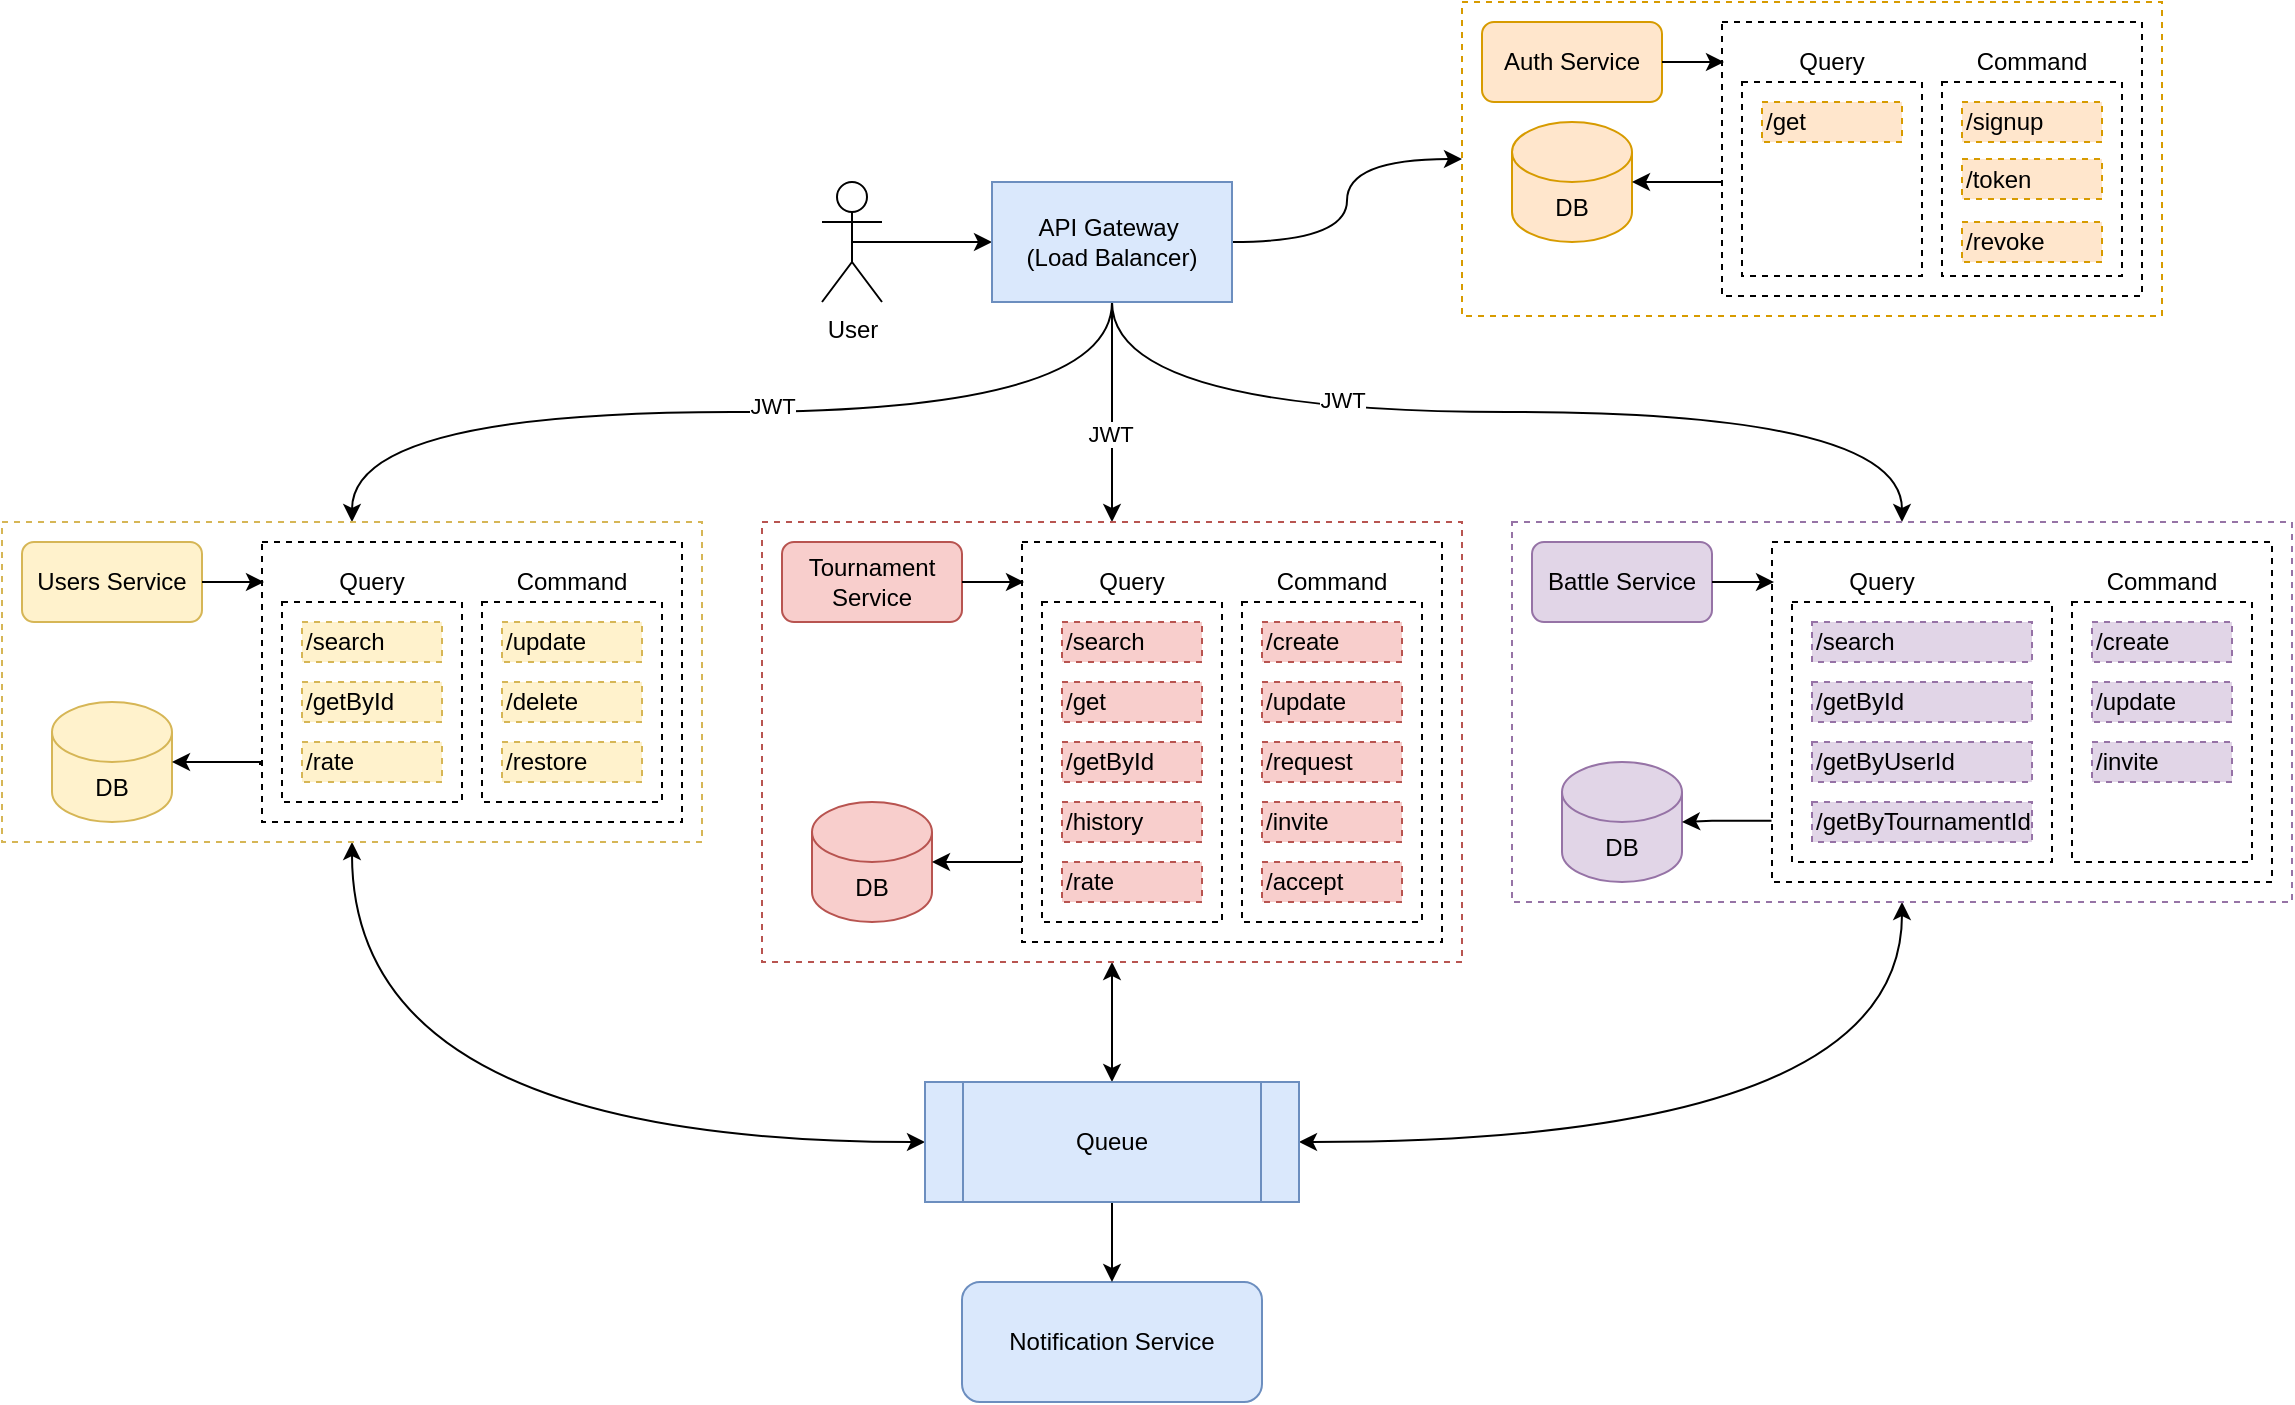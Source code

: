 <mxfile version="24.0.7" type="device">
  <diagram name="Страница — 1" id="eMy5EhpxksGtwreYyS7F">
    <mxGraphModel dx="1578" dy="1054" grid="1" gridSize="10" guides="1" tooltips="1" connect="1" arrows="1" fold="1" page="1" pageScale="1" pageWidth="1169" pageHeight="827" math="0" shadow="0">
      <root>
        <mxCell id="0" />
        <mxCell id="1" parent="0" />
        <mxCell id="DKjsfhn1YJcKPcQh3wXO-19" value="" style="rounded=0;whiteSpace=wrap;html=1;dashed=1;fillColor=default;strokeColor=#d79b00;" vertex="1" parent="1">
          <mxGeometry x="742" y="63" width="350" height="157" as="geometry" />
        </mxCell>
        <mxCell id="DKjsfhn1YJcKPcQh3wXO-3" style="edgeStyle=orthogonalEdgeStyle;rounded=0;orthogonalLoop=1;jettySize=auto;html=1;exitX=0.5;exitY=0.5;exitDx=0;exitDy=0;exitPerimeter=0;entryX=0;entryY=0.5;entryDx=0;entryDy=0;" edge="1" parent="1" source="DKjsfhn1YJcKPcQh3wXO-1" target="DKjsfhn1YJcKPcQh3wXO-2">
          <mxGeometry relative="1" as="geometry" />
        </mxCell>
        <mxCell id="DKjsfhn1YJcKPcQh3wXO-1" value="User" style="shape=umlActor;verticalLabelPosition=bottom;verticalAlign=top;html=1;outlineConnect=0;" vertex="1" parent="1">
          <mxGeometry x="422" y="153" width="30" height="60" as="geometry" />
        </mxCell>
        <mxCell id="DKjsfhn1YJcKPcQh3wXO-54" style="edgeStyle=orthogonalEdgeStyle;rounded=0;orthogonalLoop=1;jettySize=auto;html=1;curved=1;entryX=0;entryY=0.5;entryDx=0;entryDy=0;" edge="1" parent="1" source="DKjsfhn1YJcKPcQh3wXO-2" target="DKjsfhn1YJcKPcQh3wXO-19">
          <mxGeometry relative="1" as="geometry" />
        </mxCell>
        <mxCell id="DKjsfhn1YJcKPcQh3wXO-86" style="edgeStyle=orthogonalEdgeStyle;rounded=0;orthogonalLoop=1;jettySize=auto;html=1;exitX=0.5;exitY=1;exitDx=0;exitDy=0;entryX=0.5;entryY=0;entryDx=0;entryDy=0;" edge="1" parent="1" source="DKjsfhn1YJcKPcQh3wXO-2" target="DKjsfhn1YJcKPcQh3wXO-33">
          <mxGeometry relative="1" as="geometry" />
        </mxCell>
        <mxCell id="DKjsfhn1YJcKPcQh3wXO-100" value="JWT" style="edgeLabel;html=1;align=center;verticalAlign=middle;resizable=0;points=[];" vertex="1" connectable="0" parent="DKjsfhn1YJcKPcQh3wXO-86">
          <mxGeometry x="0.193" y="-1" relative="1" as="geometry">
            <mxPoint as="offset" />
          </mxGeometry>
        </mxCell>
        <mxCell id="DKjsfhn1YJcKPcQh3wXO-87" style="edgeStyle=orthogonalEdgeStyle;rounded=0;orthogonalLoop=1;jettySize=auto;html=1;exitX=0.5;exitY=1;exitDx=0;exitDy=0;entryX=0.5;entryY=0;entryDx=0;entryDy=0;curved=1;" edge="1" parent="1" source="DKjsfhn1YJcKPcQh3wXO-2" target="DKjsfhn1YJcKPcQh3wXO-44">
          <mxGeometry relative="1" as="geometry" />
        </mxCell>
        <mxCell id="DKjsfhn1YJcKPcQh3wXO-98" value="JWT" style="edgeLabel;html=1;align=center;verticalAlign=middle;resizable=0;points=[];" vertex="1" connectable="0" parent="DKjsfhn1YJcKPcQh3wXO-87">
          <mxGeometry x="-0.082" y="-3" relative="1" as="geometry">
            <mxPoint as="offset" />
          </mxGeometry>
        </mxCell>
        <mxCell id="DKjsfhn1YJcKPcQh3wXO-88" style="edgeStyle=orthogonalEdgeStyle;rounded=0;orthogonalLoop=1;jettySize=auto;html=1;exitX=0.5;exitY=1;exitDx=0;exitDy=0;entryX=0.5;entryY=0;entryDx=0;entryDy=0;curved=1;" edge="1" parent="1" source="DKjsfhn1YJcKPcQh3wXO-2" target="DKjsfhn1YJcKPcQh3wXO-23">
          <mxGeometry relative="1" as="geometry" />
        </mxCell>
        <mxCell id="DKjsfhn1YJcKPcQh3wXO-99" value="JWT" style="edgeLabel;html=1;align=center;verticalAlign=middle;resizable=0;points=[];" vertex="1" connectable="0" parent="DKjsfhn1YJcKPcQh3wXO-88">
          <mxGeometry x="-0.329" y="6" relative="1" as="geometry">
            <mxPoint as="offset" />
          </mxGeometry>
        </mxCell>
        <mxCell id="DKjsfhn1YJcKPcQh3wXO-2" value="API Gateway&amp;nbsp;&lt;div&gt;(Load Balancer&lt;span style=&quot;background-color: initial;&quot;&gt;)&lt;/span&gt;&lt;/div&gt;" style="rounded=0;whiteSpace=wrap;html=1;fillColor=#dae8fc;strokeColor=#6c8ebf;" vertex="1" parent="1">
          <mxGeometry x="507" y="153" width="120" height="60" as="geometry" />
        </mxCell>
        <mxCell id="DKjsfhn1YJcKPcQh3wXO-6" value="Notification Service" style="rounded=1;whiteSpace=wrap;html=1;fillColor=#dae8fc;strokeColor=#6c8ebf;" vertex="1" parent="1">
          <mxGeometry x="492" y="703" width="150" height="60" as="geometry" />
        </mxCell>
        <mxCell id="DKjsfhn1YJcKPcQh3wXO-9" value="" style="rounded=0;whiteSpace=wrap;html=1;dashed=1;" vertex="1" parent="1">
          <mxGeometry x="872" y="73" width="210" height="137" as="geometry" />
        </mxCell>
        <mxCell id="DKjsfhn1YJcKPcQh3wXO-4" value="Au&lt;span style=&quot;background-color: initial;&quot;&gt;th Service&lt;/span&gt;" style="rounded=1;whiteSpace=wrap;html=1;fillColor=#ffe6cc;strokeColor=#d79b00;" vertex="1" parent="1">
          <mxGeometry x="752" y="73" width="90" height="40" as="geometry" />
        </mxCell>
        <mxCell id="DKjsfhn1YJcKPcQh3wXO-10" value="" style="rounded=0;whiteSpace=wrap;html=1;dashed=1;shadow=0;glass=0;" vertex="1" parent="1">
          <mxGeometry x="982" y="103" width="90" height="97" as="geometry" />
        </mxCell>
        <mxCell id="DKjsfhn1YJcKPcQh3wXO-11" value="" style="rounded=0;whiteSpace=wrap;html=1;dashed=1;shadow=0;glass=0;" vertex="1" parent="1">
          <mxGeometry x="882" y="103" width="90" height="97" as="geometry" />
        </mxCell>
        <mxCell id="DKjsfhn1YJcKPcQh3wXO-13" value="Query" style="text;html=1;align=center;verticalAlign=middle;whiteSpace=wrap;rounded=0;" vertex="1" parent="1">
          <mxGeometry x="907" y="83" width="40" height="20" as="geometry" />
        </mxCell>
        <mxCell id="DKjsfhn1YJcKPcQh3wXO-14" value="Command" style="text;html=1;align=center;verticalAlign=middle;whiteSpace=wrap;rounded=0;" vertex="1" parent="1">
          <mxGeometry x="1007" y="83" width="40" height="20" as="geometry" />
        </mxCell>
        <mxCell id="DKjsfhn1YJcKPcQh3wXO-20" value="DB" style="shape=cylinder3;whiteSpace=wrap;html=1;boundedLbl=1;backgroundOutline=1;size=15;fillColor=#ffe6cc;strokeColor=#d79b00;" vertex="1" parent="1">
          <mxGeometry x="767" y="123" width="60" height="60" as="geometry" />
        </mxCell>
        <mxCell id="DKjsfhn1YJcKPcQh3wXO-21" style="edgeStyle=orthogonalEdgeStyle;rounded=0;orthogonalLoop=1;jettySize=auto;html=1;exitX=1;exitY=0.5;exitDx=0;exitDy=0;" edge="1" parent="1" source="DKjsfhn1YJcKPcQh3wXO-4">
          <mxGeometry relative="1" as="geometry">
            <mxPoint x="873" y="93" as="targetPoint" />
            <Array as="points">
              <mxPoint x="852" y="93" />
              <mxPoint x="852" y="93" />
            </Array>
          </mxGeometry>
        </mxCell>
        <mxCell id="DKjsfhn1YJcKPcQh3wXO-22" style="edgeStyle=orthogonalEdgeStyle;rounded=0;orthogonalLoop=1;jettySize=auto;html=1;entryX=1;entryY=0.5;entryDx=0;entryDy=0;entryPerimeter=0;" edge="1" parent="1" target="DKjsfhn1YJcKPcQh3wXO-20">
          <mxGeometry relative="1" as="geometry">
            <mxPoint x="872" y="153" as="sourcePoint" />
            <mxPoint x="883" y="103" as="targetPoint" />
            <Array as="points">
              <mxPoint x="872" y="153" />
            </Array>
          </mxGeometry>
        </mxCell>
        <mxCell id="DKjsfhn1YJcKPcQh3wXO-96" style="edgeStyle=orthogonalEdgeStyle;rounded=0;orthogonalLoop=1;jettySize=auto;html=1;entryX=1;entryY=0.5;entryDx=0;entryDy=0;curved=1;exitX=0.5;exitY=1;exitDx=0;exitDy=0;targetPerimeterSpacing=1;sourcePerimeterSpacing=1;startArrow=classic;startFill=1;" edge="1" parent="1" source="DKjsfhn1YJcKPcQh3wXO-23" target="DKjsfhn1YJcKPcQh3wXO-92">
          <mxGeometry relative="1" as="geometry" />
        </mxCell>
        <mxCell id="DKjsfhn1YJcKPcQh3wXO-23" value="" style="rounded=0;whiteSpace=wrap;html=1;dashed=1;fillColor=default;strokeColor=#9673a6;" vertex="1" parent="1">
          <mxGeometry x="767" y="323" width="390" height="190" as="geometry" />
        </mxCell>
        <mxCell id="DKjsfhn1YJcKPcQh3wXO-24" value="" style="rounded=0;whiteSpace=wrap;html=1;dashed=1;" vertex="1" parent="1">
          <mxGeometry x="897" y="333" width="250" height="170" as="geometry" />
        </mxCell>
        <mxCell id="DKjsfhn1YJcKPcQh3wXO-25" value="Battle Service" style="rounded=1;whiteSpace=wrap;html=1;fillColor=#e1d5e7;strokeColor=#9673a6;" vertex="1" parent="1">
          <mxGeometry x="777" y="333" width="90" height="40" as="geometry" />
        </mxCell>
        <mxCell id="DKjsfhn1YJcKPcQh3wXO-26" value="" style="rounded=0;whiteSpace=wrap;html=1;dashed=1;shadow=0;glass=0;" vertex="1" parent="1">
          <mxGeometry x="1047" y="363" width="90" height="130" as="geometry" />
        </mxCell>
        <mxCell id="DKjsfhn1YJcKPcQh3wXO-27" value="" style="rounded=0;whiteSpace=wrap;html=1;dashed=1;shadow=0;glass=0;" vertex="1" parent="1">
          <mxGeometry x="907" y="363" width="130" height="130" as="geometry" />
        </mxCell>
        <mxCell id="DKjsfhn1YJcKPcQh3wXO-28" value="Query" style="text;html=1;align=center;verticalAlign=middle;whiteSpace=wrap;rounded=0;" vertex="1" parent="1">
          <mxGeometry x="932" y="343" width="40" height="20" as="geometry" />
        </mxCell>
        <mxCell id="DKjsfhn1YJcKPcQh3wXO-29" value="Command" style="text;html=1;align=center;verticalAlign=middle;whiteSpace=wrap;rounded=0;" vertex="1" parent="1">
          <mxGeometry x="1072" y="343" width="40" height="20" as="geometry" />
        </mxCell>
        <mxCell id="DKjsfhn1YJcKPcQh3wXO-30" value="DB" style="shape=cylinder3;whiteSpace=wrap;html=1;boundedLbl=1;backgroundOutline=1;size=15;fillColor=#e1d5e7;strokeColor=#9673a6;" vertex="1" parent="1">
          <mxGeometry x="792" y="443" width="60" height="60" as="geometry" />
        </mxCell>
        <mxCell id="DKjsfhn1YJcKPcQh3wXO-31" style="edgeStyle=orthogonalEdgeStyle;rounded=0;orthogonalLoop=1;jettySize=auto;html=1;exitX=1;exitY=0.5;exitDx=0;exitDy=0;entryX=0.004;entryY=0.118;entryDx=0;entryDy=0;entryPerimeter=0;" edge="1" parent="1" source="DKjsfhn1YJcKPcQh3wXO-25" target="DKjsfhn1YJcKPcQh3wXO-24">
          <mxGeometry relative="1" as="geometry">
            <Array as="points">
              <mxPoint x="877" y="353" />
              <mxPoint x="877" y="353" />
            </Array>
          </mxGeometry>
        </mxCell>
        <mxCell id="DKjsfhn1YJcKPcQh3wXO-32" style="edgeStyle=orthogonalEdgeStyle;rounded=0;orthogonalLoop=1;jettySize=auto;html=1;entryX=1;entryY=0.5;entryDx=0;entryDy=0;entryPerimeter=0;exitX=-0.001;exitY=0.82;exitDx=0;exitDy=0;exitPerimeter=0;" edge="1" parent="1" source="DKjsfhn1YJcKPcQh3wXO-24" target="DKjsfhn1YJcKPcQh3wXO-30">
          <mxGeometry relative="1" as="geometry">
            <mxPoint x="877" y="363" as="sourcePoint" />
            <mxPoint x="908" y="363" as="targetPoint" />
            <Array as="points">
              <mxPoint x="867" y="472" />
            </Array>
          </mxGeometry>
        </mxCell>
        <mxCell id="DKjsfhn1YJcKPcQh3wXO-95" style="edgeStyle=orthogonalEdgeStyle;rounded=0;orthogonalLoop=1;jettySize=auto;html=1;entryX=0.5;entryY=0;entryDx=0;entryDy=0;startArrow=classic;startFill=1;" edge="1" parent="1" source="DKjsfhn1YJcKPcQh3wXO-33" target="DKjsfhn1YJcKPcQh3wXO-92">
          <mxGeometry relative="1" as="geometry" />
        </mxCell>
        <mxCell id="DKjsfhn1YJcKPcQh3wXO-33" value="" style="rounded=0;whiteSpace=wrap;html=1;dashed=1;fillColor=default;strokeColor=#b85450;" vertex="1" parent="1">
          <mxGeometry x="392" y="323" width="350" height="220" as="geometry" />
        </mxCell>
        <mxCell id="DKjsfhn1YJcKPcQh3wXO-34" value="" style="rounded=0;whiteSpace=wrap;html=1;dashed=1;" vertex="1" parent="1">
          <mxGeometry x="522" y="333" width="210" height="200" as="geometry" />
        </mxCell>
        <mxCell id="DKjsfhn1YJcKPcQh3wXO-35" value="Tournament Service" style="rounded=1;whiteSpace=wrap;html=1;fillColor=#f8cecc;strokeColor=#b85450;" vertex="1" parent="1">
          <mxGeometry x="402" y="333" width="90" height="40" as="geometry" />
        </mxCell>
        <mxCell id="DKjsfhn1YJcKPcQh3wXO-36" value="" style="rounded=0;whiteSpace=wrap;html=1;dashed=1;shadow=0;glass=0;" vertex="1" parent="1">
          <mxGeometry x="632" y="363" width="90" height="160" as="geometry" />
        </mxCell>
        <mxCell id="DKjsfhn1YJcKPcQh3wXO-37" value="" style="rounded=0;whiteSpace=wrap;html=1;dashed=1;shadow=0;glass=0;" vertex="1" parent="1">
          <mxGeometry x="532" y="363" width="90" height="160" as="geometry" />
        </mxCell>
        <mxCell id="DKjsfhn1YJcKPcQh3wXO-38" value="Query" style="text;html=1;align=center;verticalAlign=middle;whiteSpace=wrap;rounded=0;" vertex="1" parent="1">
          <mxGeometry x="557" y="343" width="40" height="20" as="geometry" />
        </mxCell>
        <mxCell id="DKjsfhn1YJcKPcQh3wXO-39" value="Command" style="text;html=1;align=center;verticalAlign=middle;whiteSpace=wrap;rounded=0;" vertex="1" parent="1">
          <mxGeometry x="657" y="343" width="40" height="20" as="geometry" />
        </mxCell>
        <mxCell id="DKjsfhn1YJcKPcQh3wXO-40" value="DB" style="shape=cylinder3;whiteSpace=wrap;html=1;boundedLbl=1;backgroundOutline=1;size=15;fillColor=#f8cecc;strokeColor=#b85450;" vertex="1" parent="1">
          <mxGeometry x="417" y="463" width="60" height="60" as="geometry" />
        </mxCell>
        <mxCell id="DKjsfhn1YJcKPcQh3wXO-41" style="edgeStyle=orthogonalEdgeStyle;rounded=0;orthogonalLoop=1;jettySize=auto;html=1;exitX=1;exitY=0.5;exitDx=0;exitDy=0;" edge="1" parent="1" source="DKjsfhn1YJcKPcQh3wXO-35">
          <mxGeometry relative="1" as="geometry">
            <Array as="points">
              <mxPoint x="502" y="353" />
              <mxPoint x="502" y="353" />
            </Array>
            <mxPoint x="523" y="353" as="targetPoint" />
          </mxGeometry>
        </mxCell>
        <mxCell id="DKjsfhn1YJcKPcQh3wXO-42" style="edgeStyle=orthogonalEdgeStyle;rounded=0;orthogonalLoop=1;jettySize=auto;html=1;entryX=1;entryY=0.5;entryDx=0;entryDy=0;entryPerimeter=0;" edge="1" parent="1" target="DKjsfhn1YJcKPcQh3wXO-40">
          <mxGeometry relative="1" as="geometry">
            <mxPoint x="522" y="493" as="sourcePoint" />
            <mxPoint x="533" y="363" as="targetPoint" />
            <Array as="points">
              <mxPoint x="522" y="493" />
            </Array>
          </mxGeometry>
        </mxCell>
        <mxCell id="DKjsfhn1YJcKPcQh3wXO-101" style="edgeStyle=orthogonalEdgeStyle;rounded=0;orthogonalLoop=1;jettySize=auto;html=1;entryX=0;entryY=0.5;entryDx=0;entryDy=0;curved=1;exitX=0.5;exitY=1;exitDx=0;exitDy=0;startArrow=classic;startFill=1;" edge="1" parent="1" source="DKjsfhn1YJcKPcQh3wXO-44" target="DKjsfhn1YJcKPcQh3wXO-92">
          <mxGeometry relative="1" as="geometry" />
        </mxCell>
        <mxCell id="DKjsfhn1YJcKPcQh3wXO-44" value="" style="rounded=0;whiteSpace=wrap;html=1;dashed=1;fillColor=default;strokeColor=#d6b656;" vertex="1" parent="1">
          <mxGeometry x="12" y="323" width="350" height="160" as="geometry" />
        </mxCell>
        <mxCell id="DKjsfhn1YJcKPcQh3wXO-45" value="" style="rounded=0;whiteSpace=wrap;html=1;dashed=1;" vertex="1" parent="1">
          <mxGeometry x="142" y="333" width="210" height="140" as="geometry" />
        </mxCell>
        <mxCell id="DKjsfhn1YJcKPcQh3wXO-46" value="Users Service" style="rounded=1;whiteSpace=wrap;html=1;fillColor=#fff2cc;strokeColor=#d6b656;" vertex="1" parent="1">
          <mxGeometry x="22" y="333" width="90" height="40" as="geometry" />
        </mxCell>
        <mxCell id="DKjsfhn1YJcKPcQh3wXO-47" value="" style="rounded=0;whiteSpace=wrap;html=1;dashed=1;shadow=0;glass=0;" vertex="1" parent="1">
          <mxGeometry x="252" y="363" width="90" height="100" as="geometry" />
        </mxCell>
        <mxCell id="DKjsfhn1YJcKPcQh3wXO-48" value="" style="rounded=0;whiteSpace=wrap;html=1;dashed=1;shadow=0;glass=0;" vertex="1" parent="1">
          <mxGeometry x="152" y="363" width="90" height="100" as="geometry" />
        </mxCell>
        <mxCell id="DKjsfhn1YJcKPcQh3wXO-49" value="Query" style="text;html=1;align=center;verticalAlign=middle;whiteSpace=wrap;rounded=0;" vertex="1" parent="1">
          <mxGeometry x="177" y="343" width="40" height="20" as="geometry" />
        </mxCell>
        <mxCell id="DKjsfhn1YJcKPcQh3wXO-50" value="Command" style="text;html=1;align=center;verticalAlign=middle;whiteSpace=wrap;rounded=0;" vertex="1" parent="1">
          <mxGeometry x="277" y="343" width="40" height="20" as="geometry" />
        </mxCell>
        <mxCell id="DKjsfhn1YJcKPcQh3wXO-51" value="DB" style="shape=cylinder3;whiteSpace=wrap;html=1;boundedLbl=1;backgroundOutline=1;size=15;fillColor=#fff2cc;strokeColor=#d6b656;" vertex="1" parent="1">
          <mxGeometry x="37" y="413" width="60" height="60" as="geometry" />
        </mxCell>
        <mxCell id="DKjsfhn1YJcKPcQh3wXO-52" style="edgeStyle=orthogonalEdgeStyle;rounded=0;orthogonalLoop=1;jettySize=auto;html=1;exitX=1;exitY=0.5;exitDx=0;exitDy=0;" edge="1" parent="1" source="DKjsfhn1YJcKPcQh3wXO-46">
          <mxGeometry relative="1" as="geometry">
            <Array as="points">
              <mxPoint x="122" y="353" />
              <mxPoint x="122" y="353" />
            </Array>
            <mxPoint x="143" y="353" as="targetPoint" />
          </mxGeometry>
        </mxCell>
        <mxCell id="DKjsfhn1YJcKPcQh3wXO-53" style="edgeStyle=orthogonalEdgeStyle;rounded=0;orthogonalLoop=1;jettySize=auto;html=1;entryX=1;entryY=0.5;entryDx=0;entryDy=0;entryPerimeter=0;" edge="1" parent="1" target="DKjsfhn1YJcKPcQh3wXO-51">
          <mxGeometry relative="1" as="geometry">
            <mxPoint x="142" y="443" as="sourcePoint" />
            <mxPoint x="153" y="363" as="targetPoint" />
            <Array as="points">
              <mxPoint x="141" y="444" />
              <mxPoint x="141" y="443" />
            </Array>
          </mxGeometry>
        </mxCell>
        <mxCell id="DKjsfhn1YJcKPcQh3wXO-59" value="/search" style="rounded=0;whiteSpace=wrap;html=1;dashed=1;shadow=0;glass=0;align=left;fillColor=#fff2cc;strokeColor=#d6b656;" vertex="1" parent="1">
          <mxGeometry x="162" y="373" width="70" height="20" as="geometry" />
        </mxCell>
        <mxCell id="DKjsfhn1YJcKPcQh3wXO-60" value="/getById" style="rounded=0;whiteSpace=wrap;html=1;dashed=1;shadow=0;glass=0;align=left;fillColor=#fff2cc;strokeColor=#d6b656;" vertex="1" parent="1">
          <mxGeometry x="162" y="403" width="70" height="20" as="geometry" />
        </mxCell>
        <mxCell id="DKjsfhn1YJcKPcQh3wXO-61" value="/update" style="rounded=0;whiteSpace=wrap;html=1;dashed=1;shadow=0;glass=0;align=left;fillColor=#fff2cc;strokeColor=#d6b656;" vertex="1" parent="1">
          <mxGeometry x="262" y="373" width="70" height="20" as="geometry" />
        </mxCell>
        <mxCell id="DKjsfhn1YJcKPcQh3wXO-62" value="/delete" style="rounded=0;whiteSpace=wrap;html=1;dashed=1;shadow=0;glass=0;align=left;fillColor=#fff2cc;strokeColor=#d6b656;" vertex="1" parent="1">
          <mxGeometry x="262" y="403" width="70" height="20" as="geometry" />
        </mxCell>
        <mxCell id="DKjsfhn1YJcKPcQh3wXO-63" value="/token" style="rounded=0;whiteSpace=wrap;html=1;dashed=1;shadow=0;glass=0;align=left;fillColor=#ffe6cc;strokeColor=#d79b00;" vertex="1" parent="1">
          <mxGeometry x="992" y="141.5" width="70" height="20" as="geometry" />
        </mxCell>
        <mxCell id="DKjsfhn1YJcKPcQh3wXO-64" value="/get" style="rounded=0;whiteSpace=wrap;html=1;dashed=1;shadow=0;glass=0;align=left;fillColor=#ffe6cc;strokeColor=#d79b00;" vertex="1" parent="1">
          <mxGeometry x="892" y="113" width="70" height="20" as="geometry" />
        </mxCell>
        <mxCell id="DKjsfhn1YJcKPcQh3wXO-65" value="/revoke" style="rounded=0;whiteSpace=wrap;html=1;dashed=1;shadow=0;glass=0;align=left;fillColor=#ffe6cc;strokeColor=#d79b00;" vertex="1" parent="1">
          <mxGeometry x="992" y="173" width="70" height="20" as="geometry" />
        </mxCell>
        <mxCell id="DKjsfhn1YJcKPcQh3wXO-66" value="/restore" style="rounded=0;whiteSpace=wrap;html=1;dashed=1;shadow=0;glass=0;align=left;fillColor=#fff2cc;strokeColor=#d6b656;" vertex="1" parent="1">
          <mxGeometry x="262" y="433" width="70" height="20" as="geometry" />
        </mxCell>
        <mxCell id="DKjsfhn1YJcKPcQh3wXO-69" value="/search" style="rounded=0;whiteSpace=wrap;html=1;dashed=1;shadow=0;glass=0;align=left;fillColor=#e1d5e7;strokeColor=#9673a6;" vertex="1" parent="1">
          <mxGeometry x="917" y="373" width="110" height="20" as="geometry" />
        </mxCell>
        <mxCell id="DKjsfhn1YJcKPcQh3wXO-70" value="/getById" style="rounded=0;whiteSpace=wrap;html=1;dashed=1;shadow=0;glass=0;align=left;fillColor=#e1d5e7;strokeColor=#9673a6;" vertex="1" parent="1">
          <mxGeometry x="917" y="403" width="110" height="20" as="geometry" />
        </mxCell>
        <mxCell id="DKjsfhn1YJcKPcQh3wXO-71" value="/getByUserId" style="rounded=0;whiteSpace=wrap;html=1;dashed=1;shadow=0;glass=0;align=left;fillColor=#e1d5e7;strokeColor=#9673a6;" vertex="1" parent="1">
          <mxGeometry x="917" y="433" width="110" height="20" as="geometry" />
        </mxCell>
        <mxCell id="DKjsfhn1YJcKPcQh3wXO-72" value="/getBy&lt;span style=&quot;text-align: center;&quot;&gt;Tournament&lt;/span&gt;Id" style="rounded=0;whiteSpace=wrap;html=1;dashed=1;shadow=0;glass=0;align=left;fillColor=#e1d5e7;strokeColor=#9673a6;" vertex="1" parent="1">
          <mxGeometry x="917" y="463" width="110" height="20" as="geometry" />
        </mxCell>
        <mxCell id="DKjsfhn1YJcKPcQh3wXO-73" value="/create" style="rounded=0;whiteSpace=wrap;html=1;dashed=1;shadow=0;glass=0;align=left;fillColor=#e1d5e7;strokeColor=#9673a6;" vertex="1" parent="1">
          <mxGeometry x="1057" y="373" width="70" height="20" as="geometry" />
        </mxCell>
        <mxCell id="DKjsfhn1YJcKPcQh3wXO-74" value="/search" style="rounded=0;whiteSpace=wrap;html=1;dashed=1;shadow=0;glass=0;align=left;fillColor=#f8cecc;strokeColor=#b85450;" vertex="1" parent="1">
          <mxGeometry x="542" y="373" width="70" height="20" as="geometry" />
        </mxCell>
        <mxCell id="DKjsfhn1YJcKPcQh3wXO-75" value="/invite" style="rounded=0;whiteSpace=wrap;html=1;dashed=1;shadow=0;glass=0;align=left;fillColor=#e1d5e7;strokeColor=#9673a6;" vertex="1" parent="1">
          <mxGeometry x="1057" y="433" width="70" height="20" as="geometry" />
        </mxCell>
        <mxCell id="DKjsfhn1YJcKPcQh3wXO-76" value="/update" style="rounded=0;whiteSpace=wrap;html=1;dashed=1;shadow=0;glass=0;align=left;fillColor=#e1d5e7;strokeColor=#9673a6;" vertex="1" parent="1">
          <mxGeometry x="1057" y="403" width="70" height="20" as="geometry" />
        </mxCell>
        <mxCell id="DKjsfhn1YJcKPcQh3wXO-77" value="/create" style="rounded=0;whiteSpace=wrap;html=1;dashed=1;shadow=0;glass=0;align=left;fillColor=#f8cecc;strokeColor=#b85450;" vertex="1" parent="1">
          <mxGeometry x="642" y="373" width="70" height="20" as="geometry" />
        </mxCell>
        <mxCell id="DKjsfhn1YJcKPcQh3wXO-78" value="/update" style="rounded=0;whiteSpace=wrap;html=1;dashed=1;shadow=0;glass=0;align=left;fillColor=#f8cecc;strokeColor=#b85450;" vertex="1" parent="1">
          <mxGeometry x="642" y="403" width="70" height="20" as="geometry" />
        </mxCell>
        <mxCell id="DKjsfhn1YJcKPcQh3wXO-79" value="/invite" style="rounded=0;whiteSpace=wrap;html=1;dashed=1;shadow=0;glass=0;align=left;fillColor=#f8cecc;strokeColor=#b85450;" vertex="1" parent="1">
          <mxGeometry x="642" y="463" width="70" height="20" as="geometry" />
        </mxCell>
        <mxCell id="DKjsfhn1YJcKPcQh3wXO-80" value="/accept" style="rounded=0;whiteSpace=wrap;html=1;dashed=1;shadow=0;glass=0;align=left;fillColor=#f8cecc;strokeColor=#b85450;" vertex="1" parent="1">
          <mxGeometry x="642" y="493" width="70" height="20" as="geometry" />
        </mxCell>
        <mxCell id="DKjsfhn1YJcKPcQh3wXO-81" value="/get" style="rounded=0;whiteSpace=wrap;html=1;dashed=1;shadow=0;glass=0;align=left;fillColor=#f8cecc;strokeColor=#b85450;" vertex="1" parent="1">
          <mxGeometry x="542" y="403" width="70" height="20" as="geometry" />
        </mxCell>
        <mxCell id="DKjsfhn1YJcKPcQh3wXO-82" value="/getById" style="rounded=0;whiteSpace=wrap;html=1;dashed=1;shadow=0;glass=0;align=left;fillColor=#f8cecc;strokeColor=#b85450;" vertex="1" parent="1">
          <mxGeometry x="542" y="433" width="70" height="20" as="geometry" />
        </mxCell>
        <mxCell id="DKjsfhn1YJcKPcQh3wXO-84" value="/request" style="rounded=0;whiteSpace=wrap;html=1;dashed=1;shadow=0;glass=0;align=left;fillColor=#f8cecc;strokeColor=#b85450;" vertex="1" parent="1">
          <mxGeometry x="642" y="433" width="70" height="20" as="geometry" />
        </mxCell>
        <mxCell id="DKjsfhn1YJcKPcQh3wXO-89" value="/history" style="rounded=0;whiteSpace=wrap;html=1;dashed=1;shadow=0;glass=0;align=left;fillColor=#f8cecc;strokeColor=#b85450;" vertex="1" parent="1">
          <mxGeometry x="542" y="463" width="70" height="20" as="geometry" />
        </mxCell>
        <mxCell id="DKjsfhn1YJcKPcQh3wXO-90" value="/rate" style="rounded=0;whiteSpace=wrap;html=1;dashed=1;shadow=0;glass=0;align=left;fillColor=#fff2cc;strokeColor=#d6b656;" vertex="1" parent="1">
          <mxGeometry x="162" y="433" width="70" height="20" as="geometry" />
        </mxCell>
        <mxCell id="DKjsfhn1YJcKPcQh3wXO-91" value="/rate" style="rounded=0;whiteSpace=wrap;html=1;dashed=1;shadow=0;glass=0;align=left;fillColor=#f8cecc;strokeColor=#b85450;" vertex="1" parent="1">
          <mxGeometry x="542" y="493" width="70" height="20" as="geometry" />
        </mxCell>
        <mxCell id="DKjsfhn1YJcKPcQh3wXO-97" style="edgeStyle=orthogonalEdgeStyle;rounded=0;orthogonalLoop=1;jettySize=auto;html=1;entryX=0.5;entryY=0;entryDx=0;entryDy=0;" edge="1" parent="1" source="DKjsfhn1YJcKPcQh3wXO-92" target="DKjsfhn1YJcKPcQh3wXO-6">
          <mxGeometry relative="1" as="geometry" />
        </mxCell>
        <mxCell id="DKjsfhn1YJcKPcQh3wXO-92" value="Queue" style="shape=process;whiteSpace=wrap;html=1;backgroundOutline=1;fillColor=#dae8fc;strokeColor=#6c8ebf;" vertex="1" parent="1">
          <mxGeometry x="473.5" y="603" width="187" height="60" as="geometry" />
        </mxCell>
        <mxCell id="DKjsfhn1YJcKPcQh3wXO-103" value="/signup" style="rounded=0;whiteSpace=wrap;html=1;dashed=1;shadow=0;glass=0;align=left;fillColor=#ffe6cc;strokeColor=#d79b00;" vertex="1" parent="1">
          <mxGeometry x="992" y="113" width="70" height="20" as="geometry" />
        </mxCell>
      </root>
    </mxGraphModel>
  </diagram>
</mxfile>
